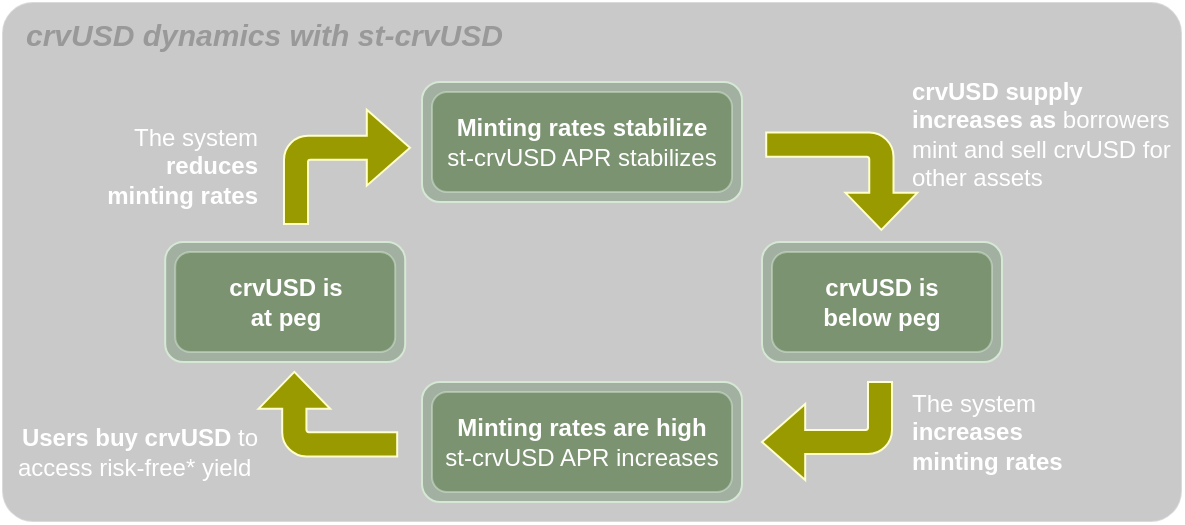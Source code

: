 <mxfile version="21.6.5" type="device">
  <diagram name="Page-1" id="bgyYiAvPLvNy4FUmHqp5">
    <mxGraphModel dx="546" dy="2337" grid="1" gridSize="10" guides="1" tooltips="1" connect="0" arrows="0" fold="1" page="1" pageScale="1" pageWidth="1060" pageHeight="2000" math="0" shadow="0">
      <root>
        <mxCell id="0" />
        <mxCell id="1" parent="0" />
        <mxCell id="_Hki0LezCygjLe85w0sc-36" value="" style="rounded=1;whiteSpace=wrap;html=1;arcSize=6;opacity=30;fillColor=#4D4D4D;strokeColor=#FFFFFF;" parent="1" vertex="1">
          <mxGeometry x="170" y="-10" width="590" height="260" as="geometry" />
        </mxCell>
        <mxCell id="_Hki0LezCygjLe85w0sc-37" value="" style="rounded=1;whiteSpace=wrap;html=1;strokeWidth=1;fillColor=#A1B0A0;fontStyle=1;strokeColor=#D5E8D4;" parent="1" vertex="1">
          <mxGeometry x="380" y="30" width="160" height="60" as="geometry" />
        </mxCell>
        <mxCell id="_Hki0LezCygjLe85w0sc-38" value="" style="rounded=1;whiteSpace=wrap;html=1;strokeWidth=1;fillColor=#A1B0A0;fontStyle=1;strokeColor=#D5E8D4;" parent="1" vertex="1">
          <mxGeometry x="380" y="180" width="160" height="60" as="geometry" />
        </mxCell>
        <mxCell id="_Hki0LezCygjLe85w0sc-39" value="" style="rounded=1;whiteSpace=wrap;html=1;strokeWidth=1;fillColor=#A1B0A0;fontStyle=1;strokeColor=#D5E8D4;" parent="1" vertex="1">
          <mxGeometry x="550" y="110" width="120" height="60" as="geometry" />
        </mxCell>
        <mxCell id="_Hki0LezCygjLe85w0sc-40" value="" style="rounded=1;whiteSpace=wrap;html=1;strokeWidth=1;fillColor=#A1B0A0;fontStyle=1;strokeColor=#D5E8D4;" parent="1" vertex="1">
          <mxGeometry x="251.6" y="110" width="120" height="60" as="geometry" />
        </mxCell>
        <mxCell id="_Hki0LezCygjLe85w0sc-41" value="" style="html=1;shadow=0;dashed=0;align=center;verticalAlign=middle;shape=mxgraph.arrows2.bendArrow;dy=6.06;dx=18.51;notch=0;arrowHead=35.89;rounded=1;rotation=90;fillColor=#999900;fontColor=default;strokeColor=#FFFFCC;" parent="1" vertex="1">
          <mxGeometry x="565.53" y="41.83" width="48.68" height="75.53" as="geometry" />
        </mxCell>
        <mxCell id="_Hki0LezCygjLe85w0sc-42" value="" style="html=1;shadow=0;dashed=0;align=center;verticalAlign=middle;shape=mxgraph.arrows2.bendArrow;dy=6;dx=21.6;notch=0;arrowHead=38;rounded=1;rotation=-180;fillColor=#999900;fontColor=default;strokeColor=#FFFFCC;" parent="1" vertex="1">
          <mxGeometry x="550" y="180" width="65" height="49" as="geometry" />
        </mxCell>
        <mxCell id="_Hki0LezCygjLe85w0sc-43" value="&lt;b style=&quot;border-color: var(--border-color); text-align: right;&quot;&gt;crvUSD supply increases as&lt;/b&gt;&amp;nbsp;borrowers mint and sell crvUSD for other assets" style="text;html=1;strokeColor=none;fillColor=none;align=left;verticalAlign=middle;whiteSpace=wrap;rounded=0;fontColor=#FFFFFF;" parent="1" vertex="1">
          <mxGeometry x="623.4" y="20.7" width="136.6" height="70" as="geometry" />
        </mxCell>
        <mxCell id="_Hki0LezCygjLe85w0sc-44" value="The system &lt;b&gt;increases minting rates&lt;/b&gt;" style="text;html=1;strokeColor=none;fillColor=none;align=left;verticalAlign=middle;whiteSpace=wrap;rounded=0;fontColor=#FFFFFF;" parent="1" vertex="1">
          <mxGeometry x="623.4" y="170" width="80" height="70" as="geometry" />
        </mxCell>
        <mxCell id="_Hki0LezCygjLe85w0sc-45" value="&lt;b&gt;Users buy crvUSD&lt;/b&gt; to access risk-free* yield&amp;nbsp;" style="text;html=1;strokeColor=none;fillColor=none;align=right;verticalAlign=middle;whiteSpace=wrap;rounded=0;fontColor=#FFFFFF;" parent="1" vertex="1">
          <mxGeometry x="170" y="190" width="130" height="50" as="geometry" />
        </mxCell>
        <mxCell id="_Hki0LezCygjLe85w0sc-46" value="The system &lt;b&gt;reduces minting rates&lt;/b&gt;" style="text;html=1;strokeColor=none;fillColor=none;align=right;verticalAlign=middle;whiteSpace=wrap;rounded=0;fontColor=#FFFFFF;" parent="1" vertex="1">
          <mxGeometry x="220" y="37.41" width="80" height="70" as="geometry" />
        </mxCell>
        <mxCell id="_Hki0LezCygjLe85w0sc-47" value="" style="html=1;shadow=0;dashed=0;align=center;verticalAlign=middle;shape=mxgraph.arrows2.bendArrow;dy=6.06;dx=18.51;notch=0;arrowHead=35.89;rounded=1;rotation=-90;fillColor=#999900;fontColor=default;strokeColor=#FFFFCC;" parent="1" vertex="1">
          <mxGeometry x="311.75" y="161.37" width="42.3" height="69.38" as="geometry" />
        </mxCell>
        <mxCell id="_Hki0LezCygjLe85w0sc-48" value="" style="html=1;shadow=0;dashed=0;align=center;verticalAlign=middle;shape=mxgraph.arrows2.bendArrow;dy=6;dx=21.6;notch=0;arrowHead=38;rounded=1;rotation=0;fillColor=#999900;strokeColor=#FFFFCC;" parent="1" vertex="1">
          <mxGeometry x="311" y="43.82" width="63" height="57.18" as="geometry" />
        </mxCell>
        <mxCell id="_Hki0LezCygjLe85w0sc-49" value="&lt;font&gt;crvUSD dynamics with st-crvUSD&amp;nbsp;&lt;/font&gt;" style="text;html=1;strokeColor=none;fillColor=none;align=left;verticalAlign=middle;whiteSpace=wrap;rounded=0;fontStyle=3;fontSize=15;fontColor=#999999;" parent="1" vertex="1">
          <mxGeometry x="180" y="-9.3" width="250" height="30" as="geometry" />
        </mxCell>
        <mxCell id="C_-UnpjPcmYwV82vrgus-1" value="&lt;b&gt;Minting rates stabilize&lt;/b&gt;&lt;br&gt;st-crvUSD APR stabilizes" style="rounded=1;whiteSpace=wrap;html=1;fillColor=#577844;strokeColor=#D5E8D4;opacity=50;fontColor=#FFFFFF;" parent="1" vertex="1">
          <mxGeometry x="385" y="35" width="150" height="50" as="geometry" />
        </mxCell>
        <mxCell id="C_-UnpjPcmYwV82vrgus-2" value="&lt;b&gt;Minting rates are high&lt;/b&gt;&lt;br&gt;st-crvUSD APR increases" style="rounded=1;whiteSpace=wrap;html=1;fillColor=#577844;strokeColor=#D5E8D4;opacity=50;fontColor=#FFFFFF;" parent="1" vertex="1">
          <mxGeometry x="385" y="185" width="150" height="50" as="geometry" />
        </mxCell>
        <mxCell id="C_-UnpjPcmYwV82vrgus-3" value="&lt;b&gt;crvUSD is&lt;br&gt;below peg&lt;/b&gt;" style="rounded=1;whiteSpace=wrap;html=1;fillColor=#577844;strokeColor=#D5E8D4;opacity=50;fontColor=#FFFFFF;" parent="1" vertex="1">
          <mxGeometry x="555" y="115" width="110" height="50" as="geometry" />
        </mxCell>
        <mxCell id="C_-UnpjPcmYwV82vrgus-4" value="&lt;b&gt;crvUSD is&lt;br&gt;at peg&lt;/b&gt;" style="rounded=1;whiteSpace=wrap;html=1;fillColor=#577844;strokeColor=#D5E8D4;opacity=50;fontColor=#FFFFFF;" parent="1" vertex="1">
          <mxGeometry x="256.6" y="115" width="110" height="50" as="geometry" />
        </mxCell>
      </root>
    </mxGraphModel>
  </diagram>
</mxfile>

